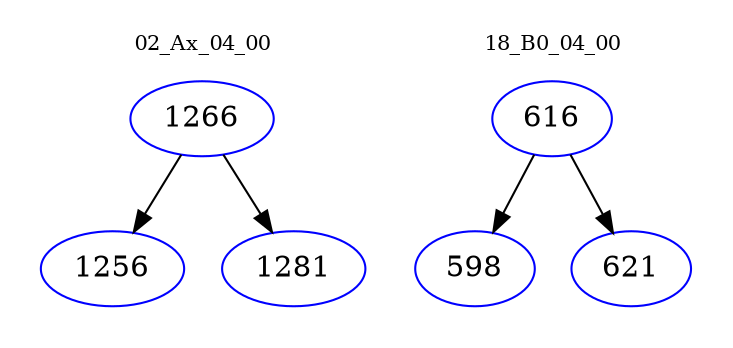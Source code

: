 digraph{
subgraph cluster_0 {
color = white
label = "02_Ax_04_00";
fontsize=10;
T0_1266 [label="1266", color="blue"]
T0_1266 -> T0_1256 [color="black"]
T0_1256 [label="1256", color="blue"]
T0_1266 -> T0_1281 [color="black"]
T0_1281 [label="1281", color="blue"]
}
subgraph cluster_1 {
color = white
label = "18_B0_04_00";
fontsize=10;
T1_616 [label="616", color="blue"]
T1_616 -> T1_598 [color="black"]
T1_598 [label="598", color="blue"]
T1_616 -> T1_621 [color="black"]
T1_621 [label="621", color="blue"]
}
}
